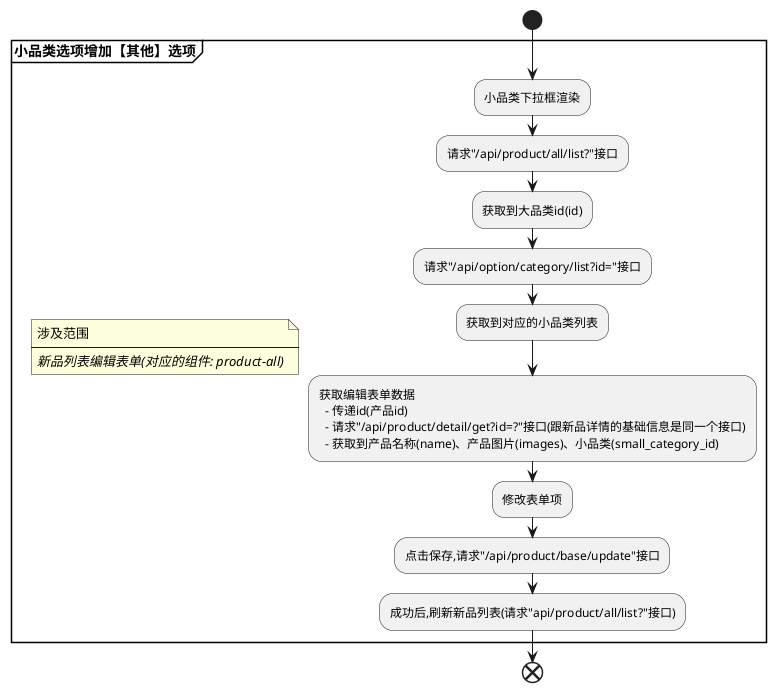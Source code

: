 @startuml
start 
partition "**小品类选项增加【其他】选项**" {
  note
    涉及范围
    ----
    //新品列表编辑表单(对应的组件: product-all)//
  end note
  :小品类下拉框渲染;
  :请求"/api/product/all/list?"接口;
  :获取到大品类id(id);
  :请求"/api/option/category/list?id="接口;
  :获取到对应的小品类列表;
  :获取编辑表单数据
    - 传递id(产品id)
    - 请求"/api/product/detail/get?id=?"接口(跟新品详情的基础信息是同一个接口)
    - 获取到产品名称(name)、产品图片(images)、小品类(small_category_id);
  :修改表单项;
  :点击保存,请求"/api/product/base/update"接口;
  :成功后,刷新新品列表(请求"api/product/all/list?"接口);
}
end
@enduml

@startuml 
start
partition "**用户调研申请评审新增用研专员的选择**" {
  note
    涉及范围
    ----
    //用户调研申请评审表单、用户调研评审查看表单(对应的组件: user-survey、survey-form)//
  end note
  if (type === 'review') then  (yes)
    :获取到申请id(survey_apply.id);
    :获取表单数据
      - 传递id(申请id)
      - 请求"/api/survey/user-survey/review/get?id=?"接口
      - 获取到产品链接(product_link)、具体需求(concrete_demand)、期望结果(expected_result)、期望完成时间(expected_finish_time);
    if(userSurveyForm.result === 1(评审通过)) then (yes)
      :获取组织架构下拉树;
      :渲染用研专员选择框;
    endif
    :点击提交,获取到申请id(survey_apply.id => apply_id)、评审结果(result) 、[用研专员id(user_survey_specialist_id)];
    :请求"/api/survey/user-survey/apply/review";
    :刷新用户调研申请表(请求/api/survey/user-survey/detail?id"接口);
  else if(type === 'view') then (yes)
   :获取表单数据
     - 传递id(申请id)
     - 请求"/api/survey/user-survey/apply/get?id=?"接口
     - 获取到产品链接(product_link)、具体需求(concrete_demand)、期望结果(expected_result)、期望完成时间(expected_finish_time) 、审批结果(result)、用研专员(user_survey_specialist_id);
    :渲染表单项;
  else (no)
    end
  endif
}
end
@enduml

@startuml
start
partition "**产品方案需运营主管审核**" {
  note
    涉及范围
    ----
    //新品详情产品方案(对应的组件: product-plan)//
    // 10:待完成, 20:审批中, 30:审批驳回, 40:审批通过, 50:已完成 //
  end note
  :请求"/api/survey/solutions/detail?id="接口, 获取到调研进度表(progress)、产品方案表单数据(report)以及调研进度id(survey_schedule_id)和产品方案调研id(survey_id);
  if(state === 10) then (yes)
    :表单项、提交按钮均可编辑;
    :提交,校验必填项;
    :获取到进度id(res.data.survey_schedule_id =>survey_schedule_id)、产品id(product_id),传递请求参数,请求"/api/survey/solutions/create"接口;
  else if(state === 20) then (yes) 
    :表单项、提交按钮均不可编辑;
    :出现审批按钮;
    :获取到产品方案id(res.data.survey_id=>id)、审批结果(0: 不通过; 1: 通过;);
    :点击审批按钮,请求"/api/survey/solutions/approve"接口;
  else if(state === 30) then(yes)
    :表单项、提交按钮均可编辑;
    :提交,校验必填项;
    :获取到产品方案id(res.data.survey_id=>id)、产品id(product_id),传递请求参数,请求"/api/survey/solutions/update"接口;
  else if(state === 50) then (yes)
    :表单项、提交按钮均不可编辑;
    end
  endif
  :刷新产品方案页面(请求"/api/survey/solutions/detail?id="接口);
}
end
@enduml

@startuml
start
partition "**项目调研版块新增提交意见功能**" {
  note
    涉及范围
    ----
    //新品详情项目调研所有版块(对应的组件: market-survey、platform-survey、product-plan、risk-plan、user-analysis、user-survey)//
    //新建一个共用的组件: survey-suggestion//
  end note
  :获取调研id(survey_id)和调研进度id(survey_schedule_id);
  :当调研状态为已完成时,请求"/api/survey/suggestion/list/market、platform、user-analysis、product-solutions、risk、user-survey?"接口;
  :请求成功后显示提交意见模块;
  split
    :提交意见;
    :提交意见弹窗显示(与补充说明弹窗共用);
    :提交,校验必填项;
    :传递调研ID(survey_id)和调研进度ID(survey_schedule_id),请求"/api/survey/suggestion/create/market、platform、user-analysis、product-solutions、risk、user-survey"接口;
    :请求成功后关闭弹窗;
    :刷新页面(请求"/api/survey/suggestion/list/market、platform、user-analysis、product-solutions、risk、user-survey?"接口);
  split again
    :编辑;
    if(edit_state === 1) then (yes)
      :从表格内拿出suggestion字段的内容;
      :编辑意见弹窗显示;
      :提交,校验必填项;
      :获取到意见id(id)、调研进度id(survey_schedule_id)、意见内容(suggestion);
      :请求"/api/survey/suggestion/update/market、platform、user-analysis、product-solutions、risk、user-survey"接口;
      :请求成功后关闭弹窗;
      :刷新页面(请求"/api/survey/suggestion/list/market、platform、user-analysis、product-solutions、risk、user-survey?"接口);
    else (no)
      :编辑按钮置灰;
      end
    endif
  split again
    :删除;
    if(edit_state === 1) then (yes)
      :删除确认弹窗显示;
      :获取到意见id(id)、调研进度id(survey_schedule_id);
      :请求"//api/survey/suggestion/delete/market、platform、user-analysis、product-solutions、risk、user-survey"接口;
      :请求成功后关闭弹窗;
      :刷新页面(请求"/api/survey/suggestion/list/market、platform、user-analysis、product-solutions、risk、user-survey?"接口);
    else (no)
      :删除按钮置灰;
      end
    endif
  end split
}
end
@enduml

@startuml
start
partition "**品质测试结果需运营确认**" {
  note
    涉及范围
    ----
    //品质测试(相对应的组件: quality-test)//
    //10:待完成, 20:审批中, 30:审批驳回, 40:已完成, 50:已终止//
  end note
  :请求"/api/sample/quality-test/get?"接口获取测试结果审批进度表(test_result_schedule)数据;
  if(state === 10) then (yes)
    :审批按钮隐藏;
  else if(state === 20) then (yes)
    :审批按钮显示;
    :获取到样品id(sample_id)、测试申请id(test_apply_id);
    :点击审批按钮,获取审批结果(approval_result)请求"/api/sample/quality-test/result/approval";
    :刷新品质测试页面(请求"/api/sample/quality-test/get?"接口);
  else if(state === 30 || state === 50) then (yes)
    :审批按钮隐藏;
  else 
    end
  endif
}
end
@enduml

@startuml
start
partition "**新增项目角色管理,将系统角色和项目角色分开**" {
  note
    涉及范围
    ----
    //router.js -> 引入新建的项目角色组件ProjectRoleList(url: /role-list/product),将原来的RoleList替换成系统角色SystemRoleList(/role-list/system)//
    //manage.vue -> 引入项目角色icon//
    //新建的product-role-list组件//
    //原来的role-list重命名为system-role-list//
    //共用的role-form弹窗组件//
  end note
  :请求"/api/system/product-role/list"接口;
  :渲染列表到页面表格内;
  :点击编辑按钮,获取到项目角色id(列表中的id);
  :获取表单项数据
    - 传递id(项目角色id)
    - 请求"/api/system/product-role/get?id="接口
    - 请求成功后,弹出编辑弹窗,渲染表单项(需同时更改system-role-list.vue中的edit请求);
  :获取项目角色id(id)和权限数组(privilege_ids);
  :请求"/system/product-role/update"接口;
  :请求成功后关闭弹窗;
  :刷新项目角色列表(请求"/api/system/product-role/list"接口);
}
end
@enduml

@startuml
start
partition "**样品测试申请后新增运营补充内容环节**" {
  note
    涉及范围
    ----
    //样品测试(相对应的组件: sample-test)//
    //10:待评审, 20:评审不通过, 30:评审通过//
  end note
  :点击样品测试tag,获取样品id(sample_id),请求"/api/sample/test-content/schedule?sample_id"接口;
  :渲染表格;
  split
    :补充测试内容;
    if(button_state === 1) then (yes)
      :补充测试内容弹窗显示(与提交意见弹窗共用);
      :提交,校验必填项;
      :获取测试补充内容(content),请求"/api/sample/test-content/create"接口;
      :请求成功后关闭弹窗;
      :刷新测试需求补充进度表(请求"/api/sample/test-content/schedule?sample_id"接口);
    else (no)
      :补充测试内容按钮置灰;
      end
    endif
  split again
    :测试补充内容评审;
    if(state === 10) then (yes)
      :获取到测试内容id(id),请求"/api/sample/test-content/get/?id"接口;
      :将获取到的数据渲染到表单内;
      :提交,校验必填项;
      :获取测试内容id(id)和评审结果(review_result),请求"/api/sample/test-content/review"接口;
      :请求成功后关闭弹窗;
      :刷新测试需求补充进度表(请求"/api/sample/test-content/schedule?sample_id"接口);
      :刷新品质测试页面(请求"/api/sample/quality-test/get?sample_id"接口);
    else (no)
      end;
    endif
  split again
    :查看;
    if(state >= 20) then (yes)
      :获取到测试内容id(id),请求"/api/sample/test-content/get/?id"接口;
      :将获取到的数据渲染到表单内;
    else (no)
      end
    endif
  end split
}
end
@enduml

@startuml
start
partition "**运营专员去掉**" {
  note 
    涉及范围
    ----
    //项目立项(相对应的组件: profit-edit、profit-form)//
  end note
}
end
@enduml
